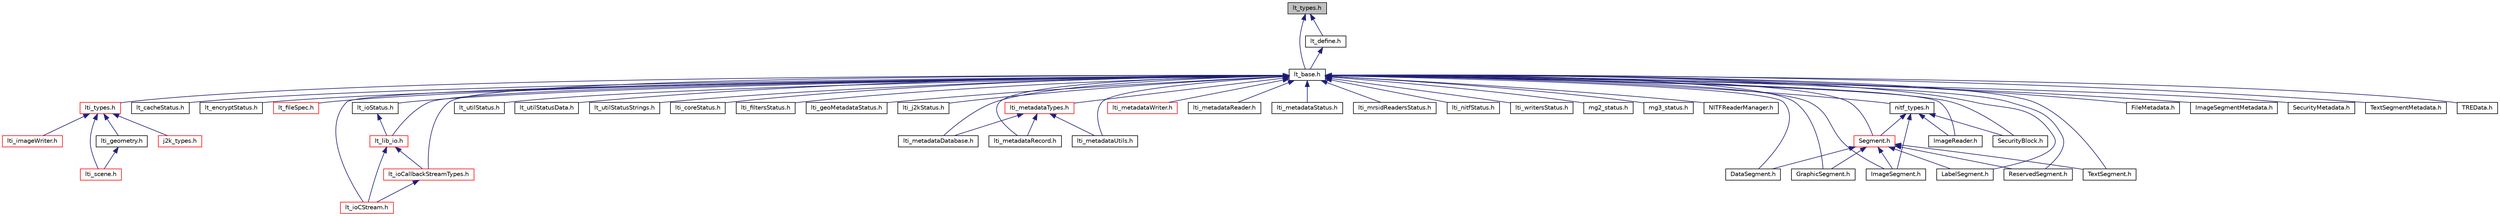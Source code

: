 digraph "lt_types.h"
{
  bgcolor="transparent";
  edge [fontname="Helvetica",fontsize="10",labelfontname="Helvetica",labelfontsize="10"];
  node [fontname="Helvetica",fontsize="10",shape=record];
  Node1 [label="lt_types.h",height=0.2,width=0.4,color="black", fillcolor="grey75", style="filled" fontcolor="black"];
  Node1 -> Node2 [dir="back",color="midnightblue",fontsize="10",style="solid",fontname="Helvetica"];
  Node2 [label="lt_define.h",height=0.2,width=0.4,color="black",URL="$a00142.html",tooltip="Preprocessor definitions used throughout LizardTech sources. "];
  Node2 -> Node3 [dir="back",color="midnightblue",fontsize="10",style="solid",fontname="Helvetica"];
  Node3 [label="lt_base.h",height=0.2,width=0.4,color="black",URL="$a00140.html",tooltip="Include file for all LizardTech sources. "];
  Node3 -> Node4 [dir="back",color="midnightblue",fontsize="10",style="solid",fontname="Helvetica"];
  Node4 [label="lti_types.h",height=0.2,width=0.4,color="red",URL="$a00209.html",tooltip="This file contains a number of enums, typedefs, etc, that are used throughout the MrSID SDK..."];
  Node4 -> Node5 [dir="back",color="midnightblue",fontsize="10",style="solid",fontname="Helvetica"];
  Node5 [label="lti_imageWriter.h",height=0.2,width=0.4,color="red",URL="$a00184.html"];
  Node4 -> Node6 [dir="back",color="midnightblue",fontsize="10",style="solid",fontname="Helvetica"];
  Node6 [label="lti_scene.h",height=0.2,width=0.4,color="red",URL="$a00205.html"];
  Node4 -> Node7 [dir="back",color="midnightblue",fontsize="10",style="solid",fontname="Helvetica"];
  Node7 [label="lti_geometry.h",height=0.2,width=0.4,color="black",URL="$a00177.html"];
  Node7 -> Node6 [dir="back",color="midnightblue",fontsize="10",style="solid",fontname="Helvetica"];
  Node4 -> Node8 [dir="back",color="midnightblue",fontsize="10",style="solid",fontname="Helvetica"];
  Node8 [label="j2k_types.h",height=0.2,width=0.4,color="red",URL="$a00136.html"];
  Node3 -> Node9 [dir="back",color="midnightblue",fontsize="10",style="solid",fontname="Helvetica"];
  Node9 [label="lt_cacheStatus.h",height=0.2,width=0.4,color="black",URL="$a00141.html"];
  Node3 -> Node10 [dir="back",color="midnightblue",fontsize="10",style="solid",fontname="Helvetica"];
  Node10 [label="lt_encryptStatus.h",height=0.2,width=0.4,color="black",URL="$a00143.html"];
  Node3 -> Node11 [dir="back",color="midnightblue",fontsize="10",style="solid",fontname="Helvetica"];
  Node11 [label="lt_fileSpec.h",height=0.2,width=0.4,color="red",URL="$a00144.html"];
  Node3 -> Node12 [dir="back",color="midnightblue",fontsize="10",style="solid",fontname="Helvetica"];
  Node12 [label="lt_lib_io.h",height=0.2,width=0.4,color="red",URL="$a00155.html",tooltip="Support for the IO classes. "];
  Node12 -> Node13 [dir="back",color="midnightblue",fontsize="10",style="solid",fontname="Helvetica"];
  Node13 [label="lt_ioCallbackStreamTypes.h",height=0.2,width=0.4,color="red",URL="$a00147.html"];
  Node13 -> Node14 [dir="back",color="midnightblue",fontsize="10",style="solid",fontname="Helvetica"];
  Node14 [label="lt_ioCStream.h",height=0.2,width=0.4,color="red",URL="$a00148.html"];
  Node12 -> Node14 [dir="back",color="midnightblue",fontsize="10",style="solid",fontname="Helvetica"];
  Node3 -> Node15 [dir="back",color="midnightblue",fontsize="10",style="solid",fontname="Helvetica"];
  Node15 [label="lt_ioStatus.h",height=0.2,width=0.4,color="black",URL="$a00152.html"];
  Node15 -> Node12 [dir="back",color="midnightblue",fontsize="10",style="solid",fontname="Helvetica"];
  Node3 -> Node13 [dir="back",color="midnightblue",fontsize="10",style="solid",fontname="Helvetica"];
  Node3 -> Node14 [dir="back",color="midnightblue",fontsize="10",style="solid",fontname="Helvetica"];
  Node3 -> Node16 [dir="back",color="midnightblue",fontsize="10",style="solid",fontname="Helvetica"];
  Node16 [label="lt_utilStatus.h",height=0.2,width=0.4,color="black",URL="$a00160.html"];
  Node3 -> Node17 [dir="back",color="midnightblue",fontsize="10",style="solid",fontname="Helvetica"];
  Node17 [label="lt_utilStatusData.h",height=0.2,width=0.4,color="black",URL="$a00161.html"];
  Node3 -> Node18 [dir="back",color="midnightblue",fontsize="10",style="solid",fontname="Helvetica"];
  Node18 [label="lt_utilStatusStrings.h",height=0.2,width=0.4,color="black",URL="$a00162.html",tooltip="Status code / error string support. "];
  Node3 -> Node19 [dir="back",color="midnightblue",fontsize="10",style="solid",fontname="Helvetica"];
  Node19 [label="lti_coreStatus.h",height=0.2,width=0.4,color="black",URL="$a00167.html"];
  Node3 -> Node20 [dir="back",color="midnightblue",fontsize="10",style="solid",fontname="Helvetica"];
  Node20 [label="lti_filtersStatus.h",height=0.2,width=0.4,color="black",URL="$a00172.html"];
  Node3 -> Node21 [dir="back",color="midnightblue",fontsize="10",style="solid",fontname="Helvetica"];
  Node21 [label="lti_geoMetadataStatus.h",height=0.2,width=0.4,color="black",URL="$a00176.html"];
  Node3 -> Node22 [dir="back",color="midnightblue",fontsize="10",style="solid",fontname="Helvetica"];
  Node22 [label="lti_j2kStatus.h",height=0.2,width=0.4,color="black",URL="$a00185.html"];
  Node3 -> Node23 [dir="back",color="midnightblue",fontsize="10",style="solid",fontname="Helvetica"];
  Node23 [label="lti_metadataDatabase.h",height=0.2,width=0.4,color="black",URL="$a00186.html"];
  Node3 -> Node24 [dir="back",color="midnightblue",fontsize="10",style="solid",fontname="Helvetica"];
  Node24 [label="lti_metadataTypes.h",height=0.2,width=0.4,color="red",URL="$a00191.html"];
  Node24 -> Node23 [dir="back",color="midnightblue",fontsize="10",style="solid",fontname="Helvetica"];
  Node24 -> Node25 [dir="back",color="midnightblue",fontsize="10",style="solid",fontname="Helvetica"];
  Node25 [label="lti_metadataRecord.h",height=0.2,width=0.4,color="black",URL="$a00189.html"];
  Node24 -> Node26 [dir="back",color="midnightblue",fontsize="10",style="solid",fontname="Helvetica"];
  Node26 [label="lti_metadataUtils.h",height=0.2,width=0.4,color="black",URL="$a00192.html"];
  Node3 -> Node27 [dir="back",color="midnightblue",fontsize="10",style="solid",fontname="Helvetica"];
  Node27 [label="lti_metadataWriter.h",height=0.2,width=0.4,color="red",URL="$a00193.html"];
  Node3 -> Node28 [dir="back",color="midnightblue",fontsize="10",style="solid",fontname="Helvetica"];
  Node28 [label="lti_metadataReader.h",height=0.2,width=0.4,color="black",URL="$a00188.html"];
  Node3 -> Node25 [dir="back",color="midnightblue",fontsize="10",style="solid",fontname="Helvetica"];
  Node3 -> Node29 [dir="back",color="midnightblue",fontsize="10",style="solid",fontname="Helvetica"];
  Node29 [label="lti_metadataStatus.h",height=0.2,width=0.4,color="black",URL="$a00190.html"];
  Node3 -> Node26 [dir="back",color="midnightblue",fontsize="10",style="solid",fontname="Helvetica"];
  Node3 -> Node30 [dir="back",color="midnightblue",fontsize="10",style="solid",fontname="Helvetica"];
  Node30 [label="lti_mrsidReadersStatus.h",height=0.2,width=0.4,color="black",URL="$a00195.html"];
  Node3 -> Node31 [dir="back",color="midnightblue",fontsize="10",style="solid",fontname="Helvetica"];
  Node31 [label="lti_nitfStatus.h",height=0.2,width=0.4,color="black",URL="$a00198.html"];
  Node3 -> Node32 [dir="back",color="midnightblue",fontsize="10",style="solid",fontname="Helvetica"];
  Node32 [label="lti_writersStatus.h",height=0.2,width=0.4,color="black",URL="$a00214.html"];
  Node3 -> Node33 [dir="back",color="midnightblue",fontsize="10",style="solid",fontname="Helvetica"];
  Node33 [label="mg2_status.h",height=0.2,width=0.4,color="black",URL="$a00217.html"];
  Node3 -> Node34 [dir="back",color="midnightblue",fontsize="10",style="solid",fontname="Helvetica"];
  Node34 [label="mg3_status.h",height=0.2,width=0.4,color="black",URL="$a00218.html"];
  Node3 -> Node35 [dir="back",color="midnightblue",fontsize="10",style="solid",fontname="Helvetica"];
  Node35 [label="NITFReaderManager.h",height=0.2,width=0.4,color="black",URL="$a00224.html"];
  Node3 -> Node36 [dir="back",color="midnightblue",fontsize="10",style="solid",fontname="Helvetica"];
  Node36 [label="DataSegment.h",height=0.2,width=0.4,color="black",URL="$a00128.html"];
  Node3 -> Node37 [dir="back",color="midnightblue",fontsize="10",style="solid",fontname="Helvetica"];
  Node37 [label="Segment.h",height=0.2,width=0.4,color="red",URL="$a00229.html"];
  Node37 -> Node36 [dir="back",color="midnightblue",fontsize="10",style="solid",fontname="Helvetica"];
  Node37 -> Node38 [dir="back",color="midnightblue",fontsize="10",style="solid",fontname="Helvetica"];
  Node38 [label="GraphicSegment.h",height=0.2,width=0.4,color="black",URL="$a00132.html"];
  Node37 -> Node39 [dir="back",color="midnightblue",fontsize="10",style="solid",fontname="Helvetica"];
  Node39 [label="ImageSegment.h",height=0.2,width=0.4,color="black",URL="$a00134.html"];
  Node37 -> Node40 [dir="back",color="midnightblue",fontsize="10",style="solid",fontname="Helvetica"];
  Node40 [label="LabelSegment.h",height=0.2,width=0.4,color="black",URL="$a00139.html"];
  Node37 -> Node41 [dir="back",color="midnightblue",fontsize="10",style="solid",fontname="Helvetica"];
  Node41 [label="ReservedSegment.h",height=0.2,width=0.4,color="black",URL="$a00226.html"];
  Node37 -> Node42 [dir="back",color="midnightblue",fontsize="10",style="solid",fontname="Helvetica"];
  Node42 [label="TextSegment.h",height=0.2,width=0.4,color="black",URL="$a00230.html"];
  Node3 -> Node43 [dir="back",color="midnightblue",fontsize="10",style="solid",fontname="Helvetica"];
  Node43 [label="nitf_types.h",height=0.2,width=0.4,color="black",URL="$a00223.html",tooltip="This file contains a number of enums, typedefs, etc, that are used within the NITF support classes..."];
  Node43 -> Node37 [dir="back",color="midnightblue",fontsize="10",style="solid",fontname="Helvetica"];
  Node43 -> Node44 [dir="back",color="midnightblue",fontsize="10",style="solid",fontname="Helvetica"];
  Node44 [label="ImageReader.h",height=0.2,width=0.4,color="black",URL="$a00133.html"];
  Node43 -> Node39 [dir="back",color="midnightblue",fontsize="10",style="solid",fontname="Helvetica"];
  Node43 -> Node45 [dir="back",color="midnightblue",fontsize="10",style="solid",fontname="Helvetica"];
  Node45 [label="SecurityBlock.h",height=0.2,width=0.4,color="black",URL="$a00227.html"];
  Node3 -> Node46 [dir="back",color="midnightblue",fontsize="10",style="solid",fontname="Helvetica"];
  Node46 [label="FileMetadata.h",height=0.2,width=0.4,color="black",URL="$a00130.html"];
  Node3 -> Node38 [dir="back",color="midnightblue",fontsize="10",style="solid",fontname="Helvetica"];
  Node3 -> Node44 [dir="back",color="midnightblue",fontsize="10",style="solid",fontname="Helvetica"];
  Node3 -> Node39 [dir="back",color="midnightblue",fontsize="10",style="solid",fontname="Helvetica"];
  Node3 -> Node47 [dir="back",color="midnightblue",fontsize="10",style="solid",fontname="Helvetica"];
  Node47 [label="ImageSegmentMetadata.h",height=0.2,width=0.4,color="black",URL="$a00135.html"];
  Node3 -> Node40 [dir="back",color="midnightblue",fontsize="10",style="solid",fontname="Helvetica"];
  Node3 -> Node41 [dir="back",color="midnightblue",fontsize="10",style="solid",fontname="Helvetica"];
  Node3 -> Node45 [dir="back",color="midnightblue",fontsize="10",style="solid",fontname="Helvetica"];
  Node3 -> Node48 [dir="back",color="midnightblue",fontsize="10",style="solid",fontname="Helvetica"];
  Node48 [label="SecurityMetadata.h",height=0.2,width=0.4,color="black",URL="$a00228.html"];
  Node3 -> Node42 [dir="back",color="midnightblue",fontsize="10",style="solid",fontname="Helvetica"];
  Node3 -> Node49 [dir="back",color="midnightblue",fontsize="10",style="solid",fontname="Helvetica"];
  Node49 [label="TextSegmentMetadata.h",height=0.2,width=0.4,color="black",URL="$a00231.html"];
  Node3 -> Node50 [dir="back",color="midnightblue",fontsize="10",style="solid",fontname="Helvetica"];
  Node50 [label="TREData.h",height=0.2,width=0.4,color="black",URL="$a00233.html"];
  Node1 -> Node3 [dir="back",color="midnightblue",fontsize="10",style="solid",fontname="Helvetica"];
}
